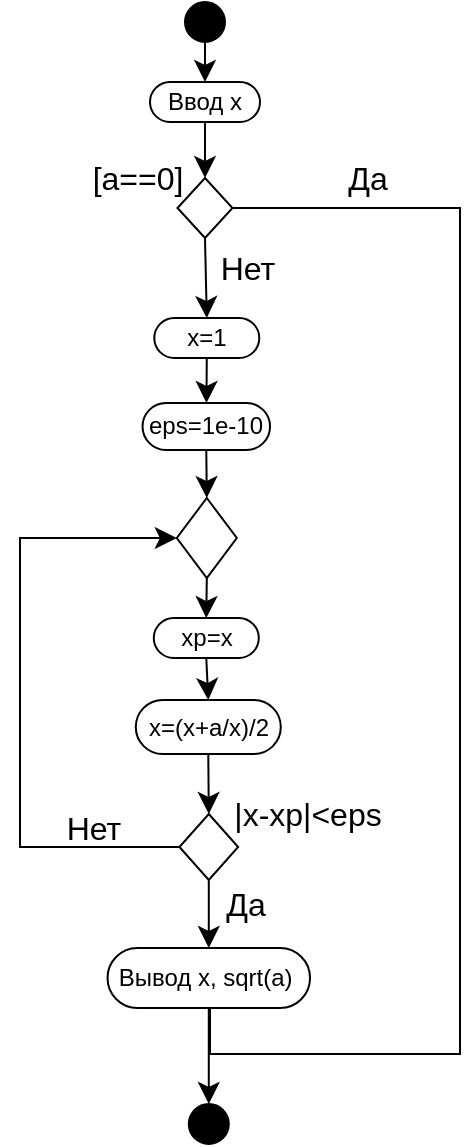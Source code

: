 <mxfile version="28.2.8">
  <diagram name="Página-1" id="agjd4tf4U2g2TGdM05kB">
    <mxGraphModel dx="540" dy="551" grid="1" gridSize="10" guides="1" tooltips="1" connect="1" arrows="1" fold="1" page="1" pageScale="1" pageWidth="827" pageHeight="1169" math="0" shadow="0">
      <root>
        <mxCell id="0" />
        <mxCell id="1" parent="0" />
        <mxCell id="7V093N2XNNXi-CgEW7se-1" value="" style="ellipse;whiteSpace=wrap;html=1;aspect=fixed;fillColor=#000000;" vertex="1" parent="1">
          <mxGeometry x="202.5" y="82" width="20" height="20" as="geometry" />
        </mxCell>
        <mxCell id="7V093N2XNNXi-CgEW7se-2" value="Ввод x" style="rounded=1;whiteSpace=wrap;html=1;arcSize=50;" vertex="1" parent="1">
          <mxGeometry x="185" y="122" width="55" height="20" as="geometry" />
        </mxCell>
        <mxCell id="7V093N2XNNXi-CgEW7se-6" value="x=1" style="rounded=1;whiteSpace=wrap;html=1;arcSize=50;" vertex="1" parent="1">
          <mxGeometry x="187.14" y="240" width="52.5" height="20" as="geometry" />
        </mxCell>
        <mxCell id="7V093N2XNNXi-CgEW7se-7" value="eps=1e-10" style="rounded=1;whiteSpace=wrap;html=1;arcSize=50;" vertex="1" parent="1">
          <mxGeometry x="181.27" y="282.5" width="63.75" height="23.5" as="geometry" />
        </mxCell>
        <mxCell id="7V093N2XNNXi-CgEW7se-8" value="x=(x+a/x)/2" style="rounded=1;whiteSpace=wrap;html=1;arcSize=50;" vertex="1" parent="1">
          <mxGeometry x="177.89" y="431" width="72.5" height="27" as="geometry" />
        </mxCell>
        <mxCell id="7V093N2XNNXi-CgEW7se-9" value="xp=x" style="rounded=1;whiteSpace=wrap;html=1;arcSize=50;" vertex="1" parent="1">
          <mxGeometry x="186.89" y="390" width="52.5" height="20" as="geometry" />
        </mxCell>
        <mxCell id="7V093N2XNNXi-CgEW7se-14" value="Вывод x, sqrt(a)&amp;nbsp;" style="rounded=1;whiteSpace=wrap;html=1;arcSize=50;" vertex="1" parent="1">
          <mxGeometry x="163.77" y="555" width="101.25" height="30" as="geometry" />
        </mxCell>
        <mxCell id="7V093N2XNNXi-CgEW7se-15" value="" style="ellipse;whiteSpace=wrap;html=1;aspect=fixed;fillColor=#000000;" vertex="1" parent="1">
          <mxGeometry x="204.4" y="633" width="20" height="20" as="geometry" />
        </mxCell>
        <mxCell id="7V093N2XNNXi-CgEW7se-25" value="" style="endArrow=classic;html=1;rounded=0;fontSize=12;startSize=8;endSize=8;curved=1;exitX=0.5;exitY=1;exitDx=0;exitDy=0;entryX=0.5;entryY=0;entryDx=0;entryDy=0;" edge="1" parent="1" source="7V093N2XNNXi-CgEW7se-14" target="7V093N2XNNXi-CgEW7se-15">
          <mxGeometry width="50" height="50" relative="1" as="geometry">
            <mxPoint x="13.77" y="618" as="sourcePoint" />
            <mxPoint x="63.77" y="568" as="targetPoint" />
          </mxGeometry>
        </mxCell>
        <mxCell id="7V093N2XNNXi-CgEW7se-26" value="" style="endArrow=classic;html=1;rounded=0;fontSize=12;startSize=8;endSize=8;curved=1;exitX=0.5;exitY=1;exitDx=0;exitDy=0;" edge="1" parent="1" source="7V093N2XNNXi-CgEW7se-1" target="7V093N2XNNXi-CgEW7se-2">
          <mxGeometry width="50" height="50" relative="1" as="geometry">
            <mxPoint x="220" y="132" as="sourcePoint" />
            <mxPoint x="270" y="82" as="targetPoint" />
          </mxGeometry>
        </mxCell>
        <mxCell id="7V093N2XNNXi-CgEW7se-27" value="[a==0]" style="text;html=1;whiteSpace=wrap;strokeColor=none;fillColor=none;align=center;verticalAlign=middle;rounded=0;fontSize=16;" vertex="1" parent="1">
          <mxGeometry x="154.4" y="160" width="50" height="20" as="geometry" />
        </mxCell>
        <mxCell id="7V093N2XNNXi-CgEW7se-35" value="" style="rhombus;whiteSpace=wrap;html=1;" vertex="1" parent="1">
          <mxGeometry x="199.71" y="488" width="29.37" height="33" as="geometry" />
        </mxCell>
        <mxCell id="7V093N2XNNXi-CgEW7se-39" value="Да" style="text;html=1;whiteSpace=wrap;strokeColor=none;fillColor=none;align=center;verticalAlign=middle;rounded=0;fontSize=16;" vertex="1" parent="1">
          <mxGeometry x="202.5" y="518" width="60" height="30" as="geometry" />
        </mxCell>
        <mxCell id="7V093N2XNNXi-CgEW7se-42" value="" style="endArrow=classic;html=1;rounded=0;fontSize=12;startSize=8;endSize=8;curved=1;exitX=0.5;exitY=1;exitDx=0;exitDy=0;entryX=0.5;entryY=0;entryDx=0;entryDy=0;" edge="1" parent="1" source="7V093N2XNNXi-CgEW7se-35" target="7V093N2XNNXi-CgEW7se-14">
          <mxGeometry width="50" height="50" relative="1" as="geometry">
            <mxPoint x="240.64" y="465" as="sourcePoint" />
            <mxPoint x="290.64" y="415" as="targetPoint" />
          </mxGeometry>
        </mxCell>
        <mxCell id="7V093N2XNNXi-CgEW7se-43" value="" style="endArrow=classic;html=1;rounded=0;fontSize=12;startSize=8;endSize=8;curved=1;exitX=0.5;exitY=1;exitDx=0;exitDy=0;entryX=0.5;entryY=0;entryDx=0;entryDy=0;" edge="1" parent="1" source="7V093N2XNNXi-CgEW7se-8" target="7V093N2XNNXi-CgEW7se-35">
          <mxGeometry width="50" height="50" relative="1" as="geometry">
            <mxPoint x="240.64" y="465" as="sourcePoint" />
            <mxPoint x="290.64" y="415" as="targetPoint" />
          </mxGeometry>
        </mxCell>
        <mxCell id="7V093N2XNNXi-CgEW7se-44" value="" style="endArrow=classic;html=1;rounded=0;fontSize=12;startSize=8;endSize=8;curved=1;exitX=0.5;exitY=1;exitDx=0;exitDy=0;entryX=0.5;entryY=0;entryDx=0;entryDy=0;" edge="1" parent="1" source="7V093N2XNNXi-CgEW7se-9" target="7V093N2XNNXi-CgEW7se-8">
          <mxGeometry width="50" height="50" relative="1" as="geometry">
            <mxPoint x="240.64" y="465" as="sourcePoint" />
            <mxPoint x="290.64" y="415" as="targetPoint" />
          </mxGeometry>
        </mxCell>
        <mxCell id="7V093N2XNNXi-CgEW7se-48" value="" style="endArrow=classic;html=1;rounded=0;fontSize=12;startSize=8;endSize=8;curved=1;exitX=0.5;exitY=1;exitDx=0;exitDy=0;" edge="1" parent="1" source="7V093N2XNNXi-CgEW7se-6" target="7V093N2XNNXi-CgEW7se-7">
          <mxGeometry width="50" height="50" relative="1" as="geometry">
            <mxPoint x="290.64" y="284" as="sourcePoint" />
            <mxPoint x="290.64" y="344" as="targetPoint" />
          </mxGeometry>
        </mxCell>
        <mxCell id="7V093N2XNNXi-CgEW7se-49" value="|x-xp|&amp;lt;eps" style="text;html=1;whiteSpace=wrap;strokeColor=none;fillColor=none;align=center;verticalAlign=middle;rounded=0;fontSize=16;" vertex="1" parent="1">
          <mxGeometry x="224.4" y="473" width="80" height="30" as="geometry" />
        </mxCell>
        <mxCell id="7V093N2XNNXi-CgEW7se-54" value="" style="rhombus;whiteSpace=wrap;html=1;" vertex="1" parent="1">
          <mxGeometry x="198.75" y="170" width="27.5" height="30" as="geometry" />
        </mxCell>
        <mxCell id="7V093N2XNNXi-CgEW7se-55" value="" style="endArrow=classic;html=1;rounded=0;fontSize=12;startSize=8;endSize=8;entryX=0;entryY=0.5;entryDx=0;entryDy=0;exitX=0;exitY=0.5;exitDx=0;exitDy=0;edgeStyle=orthogonalEdgeStyle;" edge="1" parent="1" source="7V093N2XNNXi-CgEW7se-35" target="7V093N2XNNXi-CgEW7se-66">
          <mxGeometry width="50" height="50" relative="1" as="geometry">
            <mxPoint x="220" y="383" as="sourcePoint" />
            <mxPoint x="270" y="333" as="targetPoint" />
            <Array as="points">
              <mxPoint x="120" y="504" />
              <mxPoint x="120" y="350" />
            </Array>
          </mxGeometry>
        </mxCell>
        <mxCell id="7V093N2XNNXi-CgEW7se-57" value="" style="endArrow=classic;html=1;rounded=0;fontSize=12;startSize=8;endSize=8;curved=1;exitX=0.5;exitY=1;exitDx=0;exitDy=0;entryX=0.5;entryY=0;entryDx=0;entryDy=0;" edge="1" parent="1" source="7V093N2XNNXi-CgEW7se-54" target="7V093N2XNNXi-CgEW7se-6">
          <mxGeometry width="50" height="50" relative="1" as="geometry">
            <mxPoint x="200" y="310" as="sourcePoint" />
            <mxPoint x="250" y="260" as="targetPoint" />
          </mxGeometry>
        </mxCell>
        <mxCell id="7V093N2XNNXi-CgEW7se-58" value="" style="endArrow=classic;html=1;rounded=0;fontSize=12;startSize=8;endSize=8;curved=1;exitX=0.5;exitY=1;exitDx=0;exitDy=0;entryX=0.5;entryY=0;entryDx=0;entryDy=0;" edge="1" parent="1" target="7V093N2XNNXi-CgEW7se-54">
          <mxGeometry width="50" height="50" relative="1" as="geometry">
            <mxPoint x="212.5" y="142" as="sourcePoint" />
            <mxPoint x="250" y="260" as="targetPoint" />
          </mxGeometry>
        </mxCell>
        <mxCell id="7V093N2XNNXi-CgEW7se-61" value="" style="endArrow=none;html=1;rounded=0;fontSize=12;startSize=8;endSize=8;edgeStyle=orthogonalEdgeStyle;exitX=1;exitY=0.5;exitDx=0;exitDy=0;" edge="1" parent="1" source="7V093N2XNNXi-CgEW7se-54">
          <mxGeometry width="50" height="50" relative="1" as="geometry">
            <mxPoint x="228.27" y="240" as="sourcePoint" />
            <mxPoint x="215.02" y="585" as="targetPoint" />
            <Array as="points">
              <mxPoint x="340" y="185" />
              <mxPoint x="340" y="608" />
              <mxPoint x="215" y="608" />
            </Array>
          </mxGeometry>
        </mxCell>
        <mxCell id="7V093N2XNNXi-CgEW7se-62" value="Да" style="text;html=1;whiteSpace=wrap;strokeColor=none;fillColor=none;align=center;verticalAlign=middle;rounded=0;fontSize=16;" vertex="1" parent="1">
          <mxGeometry x="264" y="155" width="60" height="30" as="geometry" />
        </mxCell>
        <mxCell id="7V093N2XNNXi-CgEW7se-63" value="Нет" style="text;html=1;whiteSpace=wrap;strokeColor=none;fillColor=none;align=center;verticalAlign=middle;rounded=0;fontSize=16;" vertex="1" parent="1">
          <mxGeometry x="127.14" y="480" width="60" height="30" as="geometry" />
        </mxCell>
        <mxCell id="7V093N2XNNXi-CgEW7se-66" value="" style="rhombus;whiteSpace=wrap;html=1;" vertex="1" parent="1">
          <mxGeometry x="198.4" y="330" width="30" height="40" as="geometry" />
        </mxCell>
        <mxCell id="7V093N2XNNXi-CgEW7se-67" value="" style="endArrow=classic;html=1;rounded=0;fontSize=12;startSize=8;endSize=8;curved=1;exitX=0.5;exitY=1;exitDx=0;exitDy=0;entryX=0.5;entryY=0;entryDx=0;entryDy=0;" edge="1" parent="1" source="7V093N2XNNXi-CgEW7se-66" target="7V093N2XNNXi-CgEW7se-9">
          <mxGeometry width="50" height="50" relative="1" as="geometry">
            <mxPoint x="200" y="430" as="sourcePoint" />
            <mxPoint x="250" y="380" as="targetPoint" />
          </mxGeometry>
        </mxCell>
        <mxCell id="7V093N2XNNXi-CgEW7se-68" value="" style="endArrow=classic;html=1;rounded=0;fontSize=12;startSize=8;endSize=8;curved=1;exitX=0.5;exitY=1;exitDx=0;exitDy=0;entryX=0.5;entryY=0;entryDx=0;entryDy=0;" edge="1" parent="1" source="7V093N2XNNXi-CgEW7se-7" target="7V093N2XNNXi-CgEW7se-66">
          <mxGeometry width="50" height="50" relative="1" as="geometry">
            <mxPoint x="200" y="430" as="sourcePoint" />
            <mxPoint x="250" y="380" as="targetPoint" />
          </mxGeometry>
        </mxCell>
        <mxCell id="7V093N2XNNXi-CgEW7se-72" value="Нет" style="text;html=1;whiteSpace=wrap;strokeColor=none;fillColor=none;align=center;verticalAlign=middle;rounded=0;fontSize=16;" vertex="1" parent="1">
          <mxGeometry x="204" y="200" width="60" height="30" as="geometry" />
        </mxCell>
      </root>
    </mxGraphModel>
  </diagram>
</mxfile>
